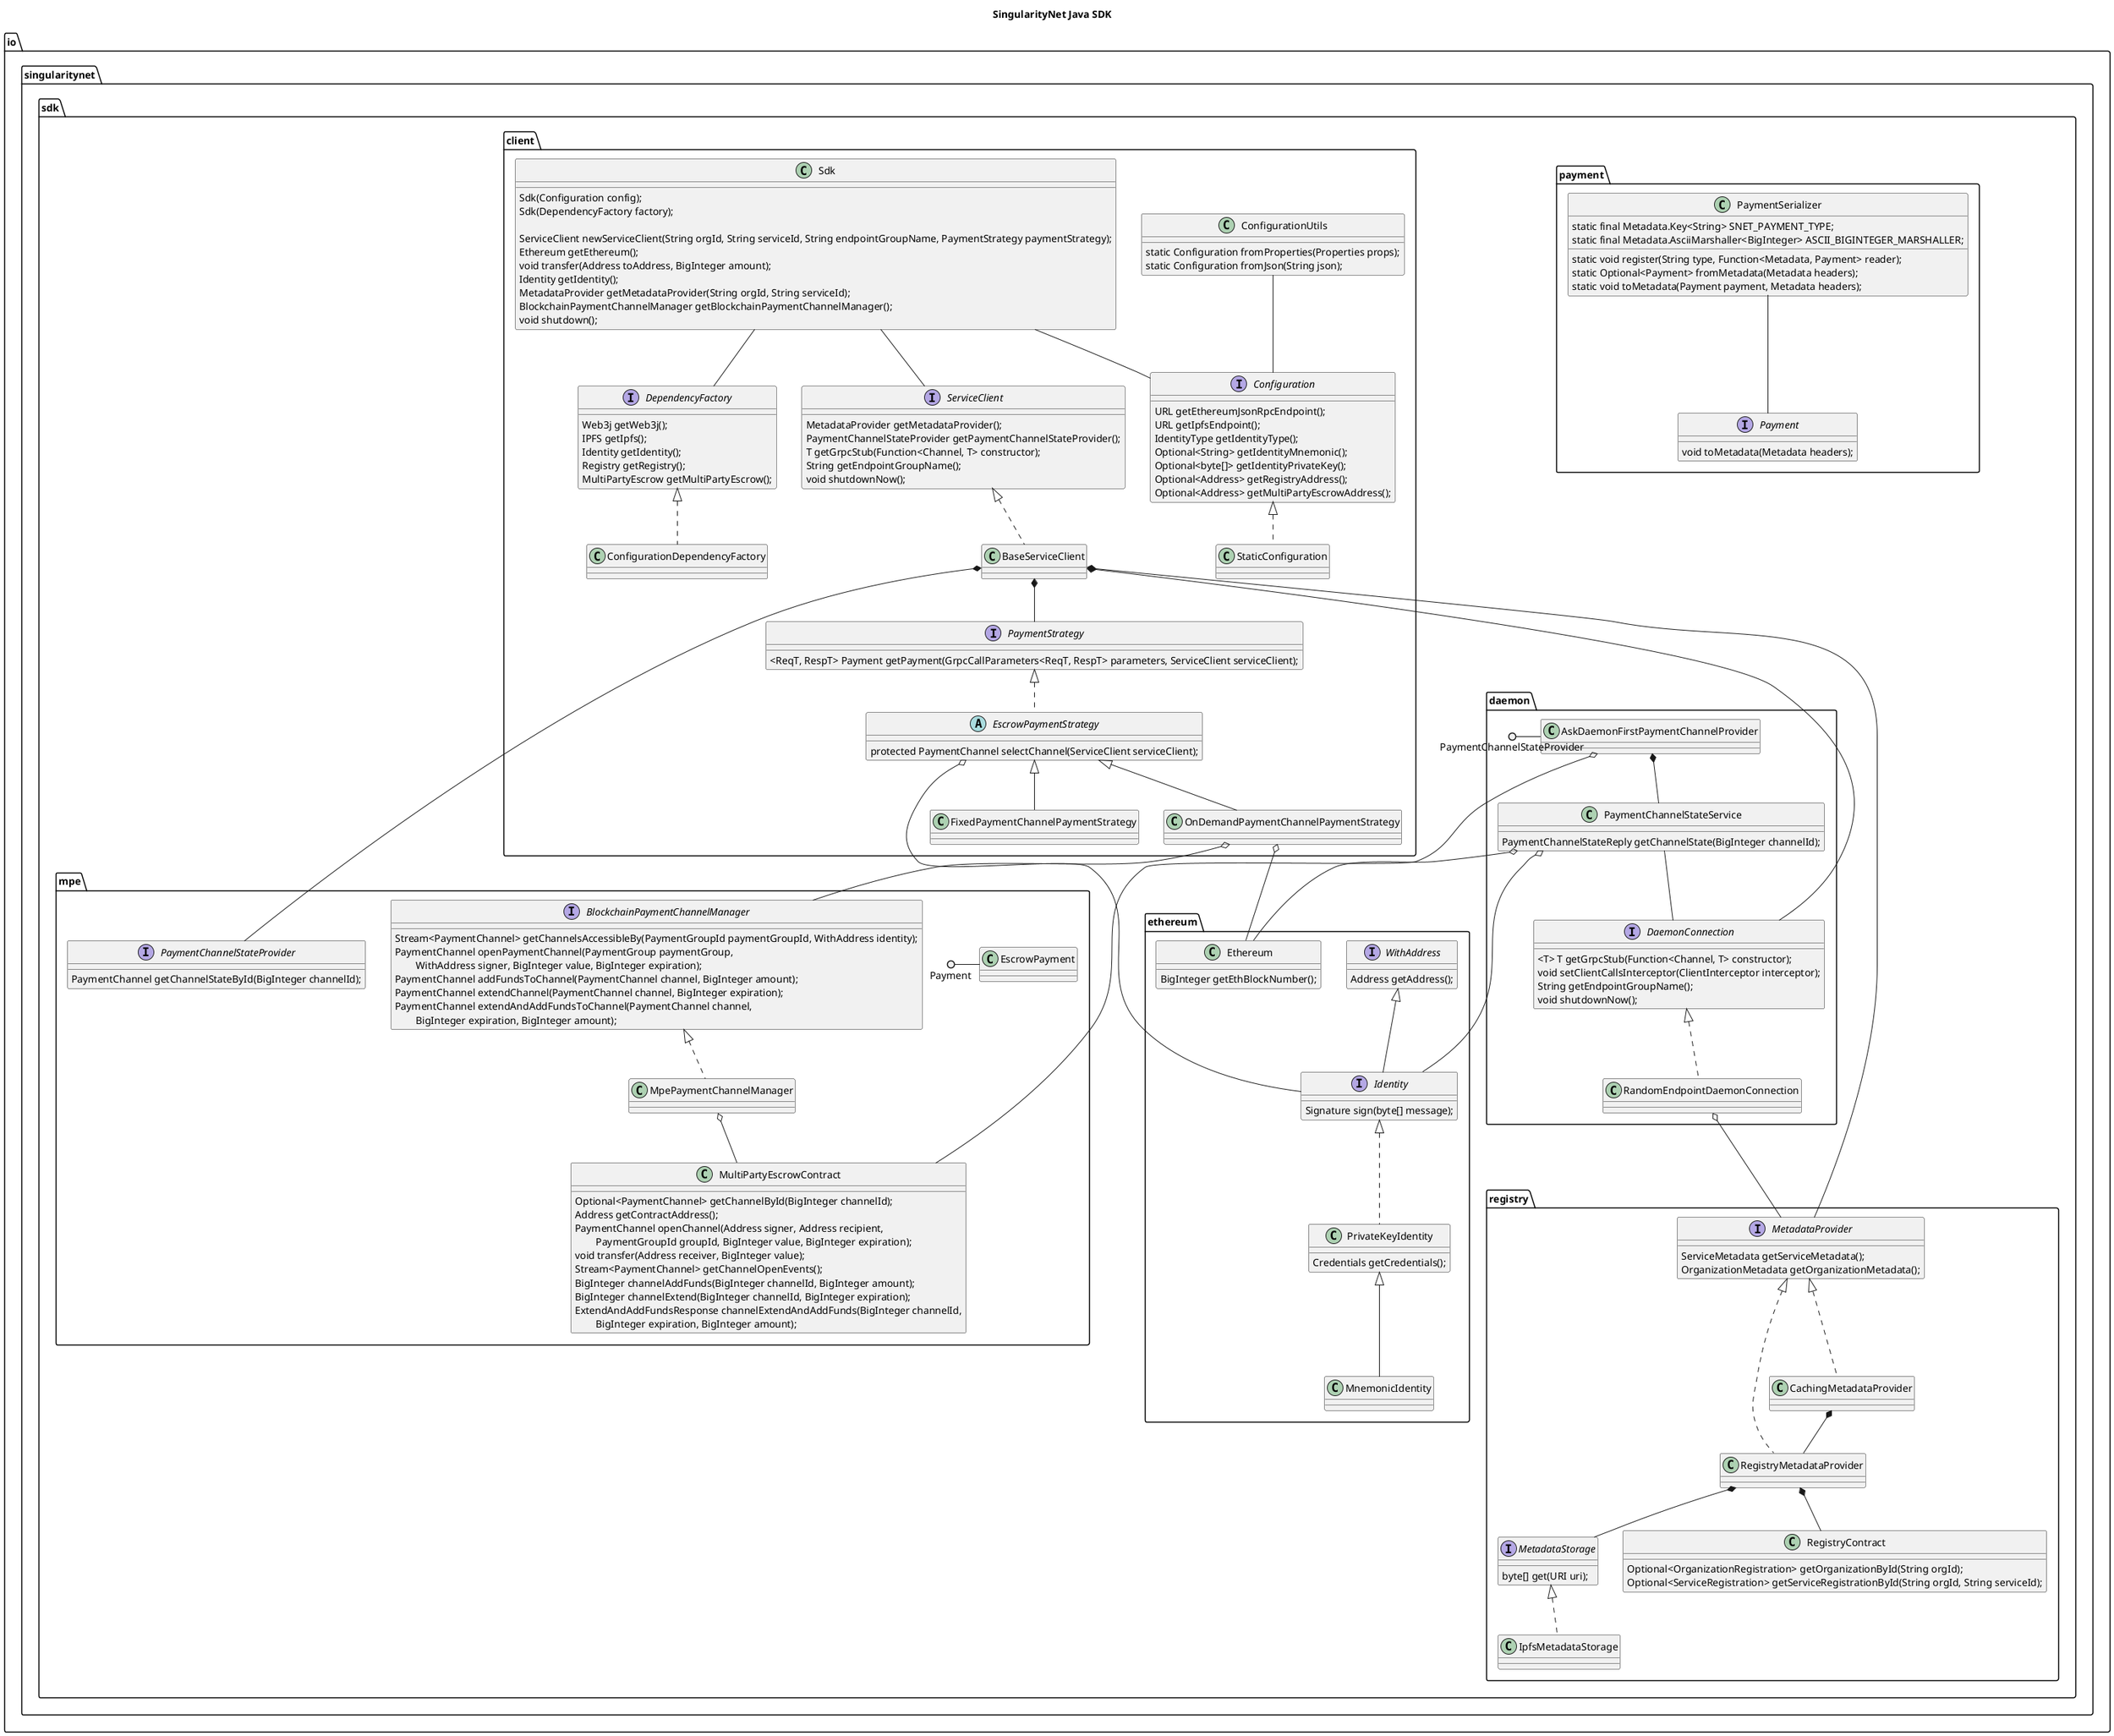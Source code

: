 @startuml

title SingularityNet Java SDK

package io.singularitynet.sdk.payment {

    interface Payment {
        void toMetadata(Metadata headers);
    }

    class PaymentSerializer {
        static final Metadata.Key<String> SNET_PAYMENT_TYPE;
        static final Metadata.AsciiMarshaller<BigInteger> ASCII_BIGINTEGER_MARSHALLER;

        static void register(String type, Function<Metadata, Payment> reader);
        static Optional<Payment> fromMetadata(Metadata headers);
        static void toMetadata(Payment payment, Metadata headers);
    }

    PaymentSerializer -- Payment

}

package io.singularitynet.sdk.ethereum {

    interface WithAddress {
        Address getAddress();
    }

    interface Identity {
        Signature sign(byte[] message);
    }
    WithAddress <|-- Identity

    class PrivateKeyIdentity {
        Credentials getCredentials();
    }
    Identity <|.. PrivateKeyIdentity

    class MnemonicIdentity
    PrivateKeyIdentity <|-- MnemonicIdentity

    class Ethereum {
        BigInteger getEthBlockNumber();
    }

}

package io.singularitynet.sdk.registry {

    interface MetadataStorage {
        byte[] get(URI uri);
    }
    class IpfsMetadataStorage
    MetadataStorage <|.. IpfsMetadataStorage

    class RegistryContract {
        Optional<OrganizationRegistration> getOrganizationById(String orgId);
        Optional<ServiceRegistration> getServiceRegistrationById(String orgId, String serviceId);
    }

    interface MetadataProvider {
        ServiceMetadata getServiceMetadata();
        OrganizationMetadata getOrganizationMetadata();
    }

    class RegistryMetadataProvider
    MetadataProvider <|.. RegistryMetadataProvider
    RegistryMetadataProvider *-- RegistryContract
    RegistryMetadataProvider *-- MetadataStorage

    class CachingMetadataProvider
    MetadataProvider <|.. CachingMetadataProvider
    CachingMetadataProvider *-- RegistryMetadataProvider

}

package io.singularitynet.sdk.mpe {

    class MultiPartyEscrowContract {
        Optional<PaymentChannel> getChannelById(BigInteger channelId);
        Address getContractAddress();
        PaymentChannel openChannel(Address signer, Address recipient,\n\tPaymentGroupId groupId, BigInteger value, BigInteger expiration);
        void transfer(Address receiver, BigInteger value);
        Stream<PaymentChannel> getChannelOpenEvents();
        BigInteger channelAddFunds(BigInteger channelId, BigInteger amount);
        BigInteger channelExtend(BigInteger channelId, BigInteger expiration);
        ExtendAndAddFundsResponse channelExtendAndAddFunds(BigInteger channelId,\n\tBigInteger expiration, BigInteger amount);
    }

    interface PaymentChannelStateProvider {
        PaymentChannel getChannelStateById(BigInteger channelId);
    }

    class EscrowPayment
    Payment ()- EscrowPayment

    interface BlockchainPaymentChannelManager {
        Stream<PaymentChannel> getChannelsAccessibleBy(PaymentGroupId paymentGroupId, WithAddress identity);
        PaymentChannel openPaymentChannel(PaymentGroup paymentGroup,\n\tWithAddress signer, BigInteger value, BigInteger expiration);
        PaymentChannel addFundsToChannel(PaymentChannel channel, BigInteger amount);
        PaymentChannel extendChannel(PaymentChannel channel, BigInteger expiration);
        PaymentChannel extendAndAddFundsToChannel(PaymentChannel channel,\n\tBigInteger expiration, BigInteger amount);
    }

    class MpePaymentChannelManager
    BlockchainPaymentChannelManager <|.. MpePaymentChannelManager
    MpePaymentChannelManager o-- MultiPartyEscrowContract

}

package io.singularitynet.sdk.daemon {
    
    interface DaemonConnection {
        <T> T getGrpcStub(Function<Channel, T> constructor);
        void setClientCallsInterceptor(ClientInterceptor interceptor);
        String getEndpointGroupName();
        void shutdownNow();
    }

    class RandomEndpointDaemonConnection
    DaemonConnection <|.. RandomEndpointDaemonConnection
    RandomEndpointDaemonConnection o-- MetadataProvider

    class PaymentChannelStateService {
        PaymentChannelStateReply getChannelState(BigInteger channelId);
    }
    PaymentChannelStateService o-- Identity
    PaymentChannelStateService o-- Ethereum
    PaymentChannelStateService -- DaemonConnection

    class AskDaemonFirstPaymentChannelProvider
    PaymentChannelStateProvider ()- AskDaemonFirstPaymentChannelProvider
    AskDaemonFirstPaymentChannelProvider o-- MultiPartyEscrowContract
    AskDaemonFirstPaymentChannelProvider *-- PaymentChannelStateService

}


package io.singularitynet.sdk.client {

    interface Configuration {
        URL getEthereumJsonRpcEndpoint();
        URL getIpfsEndpoint();
        IdentityType getIdentityType();
        Optional<String> getIdentityMnemonic();
        Optional<byte[]> getIdentityPrivateKey();
        Optional<Address> getRegistryAddress();
        Optional<Address> getMultiPartyEscrowAddress();
    }

    class ConfigurationUtils {
        static Configuration fromProperties(Properties props);
        static Configuration fromJson(String json);
    }
    
    ConfigurationUtils -- Configuration

    class StaticConfiguration
    Configuration <|.. StaticConfiguration

    interface DependencyFactory {
        Web3j getWeb3j();
        IPFS getIpfs();
        Identity getIdentity();
        Registry getRegistry();
        MultiPartyEscrow getMultiPartyEscrow();
    }

    class ConfigurationDependencyFactory
    DependencyFactory <|.. ConfigurationDependencyFactory

    interface PaymentStrategy {
        <ReqT, RespT> Payment getPayment(GrpcCallParameters<ReqT, RespT> parameters, ServiceClient serviceClient);
    }

    abstract class EscrowPaymentStrategy {
        protected PaymentChannel selectChannel(ServiceClient serviceClient);
    }
    PaymentStrategy <|.. EscrowPaymentStrategy
    EscrowPaymentStrategy o-- Identity

    class FixedPaymentChannelPaymentStrategy
    EscrowPaymentStrategy <|-- FixedPaymentChannelPaymentStrategy
    
    class OnDemandPaymentChannelPaymentStrategy
    EscrowPaymentStrategy <|-- OnDemandPaymentChannelPaymentStrategy
    OnDemandPaymentChannelPaymentStrategy o-- Ethereum
    OnDemandPaymentChannelPaymentStrategy o-- BlockchainPaymentChannelManager

    class Sdk {
        Sdk(Configuration config);
        Sdk(DependencyFactory factory);

        ServiceClient newServiceClient(String orgId, String serviceId, String endpointGroupName, PaymentStrategy paymentStrategy);
        Ethereum getEthereum();
        void transfer(Address toAddress, BigInteger amount);
        Identity getIdentity();
        MetadataProvider getMetadataProvider(String orgId, String serviceId);
        BlockchainPaymentChannelManager getBlockchainPaymentChannelManager();
        void shutdown();
    }
    Sdk -- Configuration
    Sdk -- ServiceClient
    Sdk -- DependencyFactory

    interface ServiceClient {
        MetadataProvider getMetadataProvider();
        PaymentChannelStateProvider getPaymentChannelStateProvider();
        T getGrpcStub(Function<Channel, T> constructor);
        String getEndpointGroupName();
        void shutdownNow();
    }

    class BaseServiceClient
    ServiceClient <|.. BaseServiceClient
    BaseServiceClient *-- DaemonConnection
    BaseServiceClient *-- MetadataProvider
    BaseServiceClient *-- PaymentChannelStateProvider
    BaseServiceClient *-- PaymentStrategy

}

@enduml
